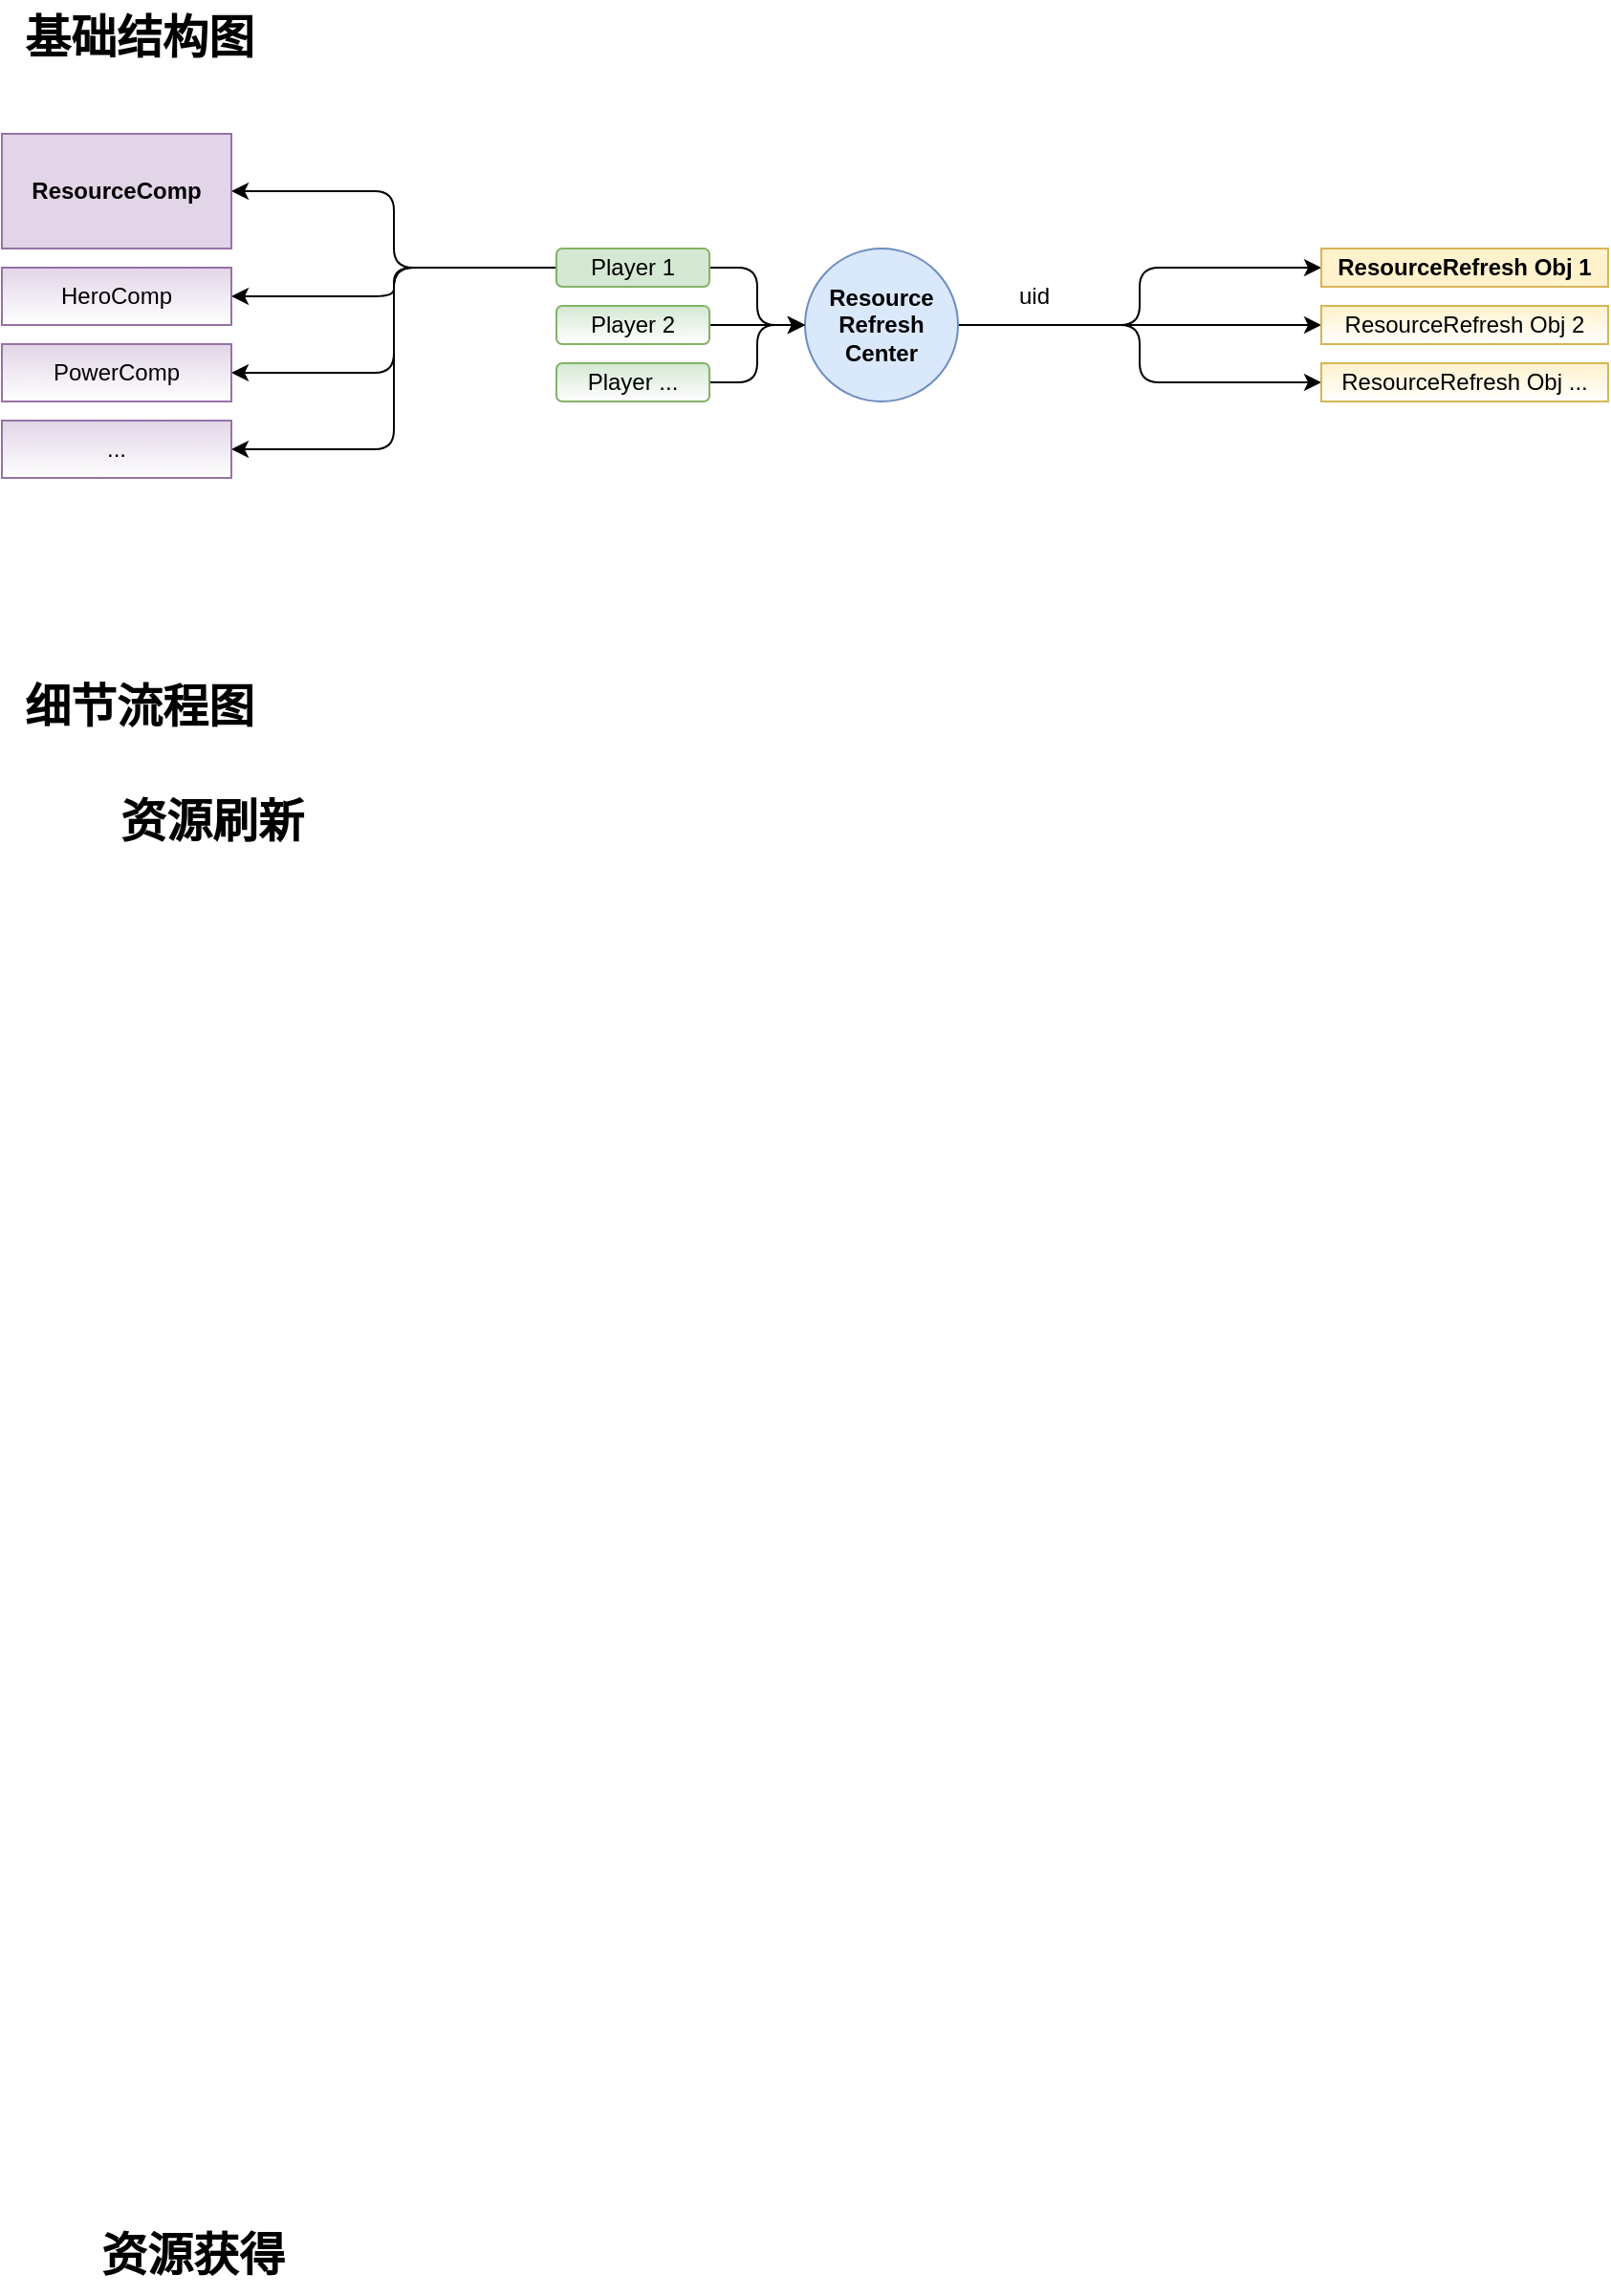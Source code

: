 <mxfile version="14.7.9" type="github">
  <diagram id="clF8JfVPP5VjIg8GsH7U" name="第 1 页">
    <mxGraphModel dx="796" dy="1108" grid="1" gridSize="10" guides="1" tooltips="1" connect="1" arrows="1" fold="1" page="1" pageScale="1" pageWidth="1654" pageHeight="2336" background="none" math="0" shadow="0">
      <root>
        <mxCell id="0" />
        <mxCell id="1" parent="0" />
        <mxCell id="XA1P6dd8JG6inwG9xLOR-65" style="edgeStyle=orthogonalEdgeStyle;orthogonalLoop=1;jettySize=auto;html=1;entryX=0;entryY=0.5;entryDx=0;entryDy=0;" edge="1" parent="1" source="XA1P6dd8JG6inwG9xLOR-1" target="XA1P6dd8JG6inwG9xLOR-8">
          <mxGeometry relative="1" as="geometry">
            <Array as="points">
              <mxPoint x="880" y="210" />
              <mxPoint x="880" y="210" />
            </Array>
          </mxGeometry>
        </mxCell>
        <mxCell id="XA1P6dd8JG6inwG9xLOR-66" style="edgeStyle=orthogonalEdgeStyle;orthogonalLoop=1;jettySize=auto;html=1;" edge="1" parent="1" source="XA1P6dd8JG6inwG9xLOR-1" target="XA1P6dd8JG6inwG9xLOR-7">
          <mxGeometry relative="1" as="geometry" />
        </mxCell>
        <mxCell id="XA1P6dd8JG6inwG9xLOR-67" style="edgeStyle=orthogonalEdgeStyle;orthogonalLoop=1;jettySize=auto;html=1;" edge="1" parent="1" source="XA1P6dd8JG6inwG9xLOR-1" target="XA1P6dd8JG6inwG9xLOR-10">
          <mxGeometry relative="1" as="geometry" />
        </mxCell>
        <mxCell id="XA1P6dd8JG6inwG9xLOR-1" value="Resource&lt;br&gt;Refresh&lt;br&gt;Center" style="ellipse;whiteSpace=wrap;html=1;aspect=fixed;fillColor=#dae8fc;strokeColor=#6c8ebf;shadow=0;fontStyle=1" vertex="1" parent="1">
          <mxGeometry x="650" y="170" width="80" height="80" as="geometry" />
        </mxCell>
        <mxCell id="XA1P6dd8JG6inwG9xLOR-35" style="edgeStyle=orthogonalEdgeStyle;orthogonalLoop=1;jettySize=auto;html=1;entryX=1;entryY=0.5;entryDx=0;entryDy=0;" edge="1" parent="1" source="XA1P6dd8JG6inwG9xLOR-3" target="XA1P6dd8JG6inwG9xLOR-29">
          <mxGeometry relative="1" as="geometry" />
        </mxCell>
        <mxCell id="XA1P6dd8JG6inwG9xLOR-37" style="edgeStyle=orthogonalEdgeStyle;orthogonalLoop=1;jettySize=auto;html=1;" edge="1" parent="1" source="XA1P6dd8JG6inwG9xLOR-3" target="XA1P6dd8JG6inwG9xLOR-32">
          <mxGeometry relative="1" as="geometry" />
        </mxCell>
        <mxCell id="XA1P6dd8JG6inwG9xLOR-40" style="edgeStyle=orthogonalEdgeStyle;orthogonalLoop=1;jettySize=auto;html=1;entryX=1;entryY=0.5;entryDx=0;entryDy=0;" edge="1" parent="1" source="XA1P6dd8JG6inwG9xLOR-3" target="XA1P6dd8JG6inwG9xLOR-33">
          <mxGeometry relative="1" as="geometry" />
        </mxCell>
        <mxCell id="XA1P6dd8JG6inwG9xLOR-41" style="edgeStyle=orthogonalEdgeStyle;orthogonalLoop=1;jettySize=auto;html=1;entryX=1;entryY=0.5;entryDx=0;entryDy=0;" edge="1" parent="1" source="XA1P6dd8JG6inwG9xLOR-3" target="XA1P6dd8JG6inwG9xLOR-34">
          <mxGeometry relative="1" as="geometry" />
        </mxCell>
        <mxCell id="XA1P6dd8JG6inwG9xLOR-42" style="edgeStyle=orthogonalEdgeStyle;orthogonalLoop=1;jettySize=auto;html=1;" edge="1" parent="1" source="XA1P6dd8JG6inwG9xLOR-3" target="XA1P6dd8JG6inwG9xLOR-1">
          <mxGeometry relative="1" as="geometry" />
        </mxCell>
        <mxCell id="XA1P6dd8JG6inwG9xLOR-3" value="Player 1" style="rounded=1;whiteSpace=wrap;html=1;fillColor=#d5e8d4;strokeColor=#82b366;" vertex="1" parent="1">
          <mxGeometry x="520" y="170" width="80" height="20" as="geometry" />
        </mxCell>
        <mxCell id="XA1P6dd8JG6inwG9xLOR-43" style="edgeStyle=orthogonalEdgeStyle;orthogonalLoop=1;jettySize=auto;html=1;entryX=0;entryY=0.5;entryDx=0;entryDy=0;" edge="1" parent="1" source="XA1P6dd8JG6inwG9xLOR-4" target="XA1P6dd8JG6inwG9xLOR-1">
          <mxGeometry relative="1" as="geometry" />
        </mxCell>
        <mxCell id="XA1P6dd8JG6inwG9xLOR-4" value="Player 2" style="rounded=1;whiteSpace=wrap;html=1;fillColor=#d5e8d4;strokeColor=#82b366;gradientColor=#ffffff;" vertex="1" parent="1">
          <mxGeometry x="520" y="200" width="80" height="20" as="geometry" />
        </mxCell>
        <mxCell id="XA1P6dd8JG6inwG9xLOR-44" style="edgeStyle=orthogonalEdgeStyle;orthogonalLoop=1;jettySize=auto;html=1;" edge="1" parent="1" source="XA1P6dd8JG6inwG9xLOR-6" target="XA1P6dd8JG6inwG9xLOR-1">
          <mxGeometry relative="1" as="geometry" />
        </mxCell>
        <mxCell id="XA1P6dd8JG6inwG9xLOR-6" value="Player ..." style="rounded=1;whiteSpace=wrap;html=1;fillColor=#d5e8d4;strokeColor=#82b366;gradientColor=#ffffff;" vertex="1" parent="1">
          <mxGeometry x="520" y="230" width="80" height="20" as="geometry" />
        </mxCell>
        <mxCell id="XA1P6dd8JG6inwG9xLOR-7" value="ResourceRefresh Obj 1" style="rounded=0;whiteSpace=wrap;html=1;fillColor=#fff2cc;strokeColor=#d6b656;fontStyle=1" vertex="1" parent="1">
          <mxGeometry x="920" y="170" width="150" height="20" as="geometry" />
        </mxCell>
        <mxCell id="XA1P6dd8JG6inwG9xLOR-8" value="ResourceRefresh Obj 2" style="rounded=0;whiteSpace=wrap;html=1;fillColor=#fff2cc;strokeColor=#d6b656;gradientColor=#ffffff;" vertex="1" parent="1">
          <mxGeometry x="920" y="200" width="150" height="20" as="geometry" />
        </mxCell>
        <mxCell id="XA1P6dd8JG6inwG9xLOR-10" value="ResourceRefresh Obj ..." style="rounded=0;whiteSpace=wrap;html=1;fillColor=#fff2cc;strokeColor=#d6b656;gradientColor=#ffffff;" vertex="1" parent="1">
          <mxGeometry x="920" y="230" width="150" height="20" as="geometry" />
        </mxCell>
        <mxCell id="XA1P6dd8JG6inwG9xLOR-29" value="ResourceComp" style="rounded=0;whiteSpace=wrap;html=1;fillColor=#e1d5e7;strokeColor=#9673a6;fontStyle=1" vertex="1" parent="1">
          <mxGeometry x="230" y="110" width="120" height="60" as="geometry" />
        </mxCell>
        <mxCell id="XA1P6dd8JG6inwG9xLOR-32" value="HeroComp" style="rounded=0;whiteSpace=wrap;html=1;fillColor=#e1d5e7;strokeColor=#9673a6;gradientColor=#ffffff;" vertex="1" parent="1">
          <mxGeometry x="230" y="180" width="120" height="30" as="geometry" />
        </mxCell>
        <mxCell id="XA1P6dd8JG6inwG9xLOR-33" value="PowerComp" style="rounded=0;whiteSpace=wrap;html=1;fillColor=#e1d5e7;strokeColor=#9673a6;gradientColor=#ffffff;" vertex="1" parent="1">
          <mxGeometry x="230" y="220" width="120" height="30" as="geometry" />
        </mxCell>
        <mxCell id="XA1P6dd8JG6inwG9xLOR-34" value="..." style="rounded=0;whiteSpace=wrap;html=1;fillColor=#e1d5e7;strokeColor=#9673a6;gradientColor=#ffffff;" vertex="1" parent="1">
          <mxGeometry x="230" y="260" width="120" height="30" as="geometry" />
        </mxCell>
        <UserObject label="uid" placeholders="1" name="Variable" id="XA1P6dd8JG6inwG9xLOR-60">
          <mxCell style="text;html=1;strokeColor=none;fillColor=none;align=center;verticalAlign=middle;whiteSpace=wrap;overflow=hidden;" vertex="1" parent="1">
            <mxGeometry x="730" y="185" width="80" height="20" as="geometry" />
          </mxCell>
        </UserObject>
        <mxCell id="XA1P6dd8JG6inwG9xLOR-68" value="基础结构图" style="text;strokeColor=none;fillColor=none;html=1;fontSize=24;fontStyle=1;verticalAlign=middle;align=left;shadow=0;" vertex="1" parent="1">
          <mxGeometry x="240" y="40" width="100" height="40" as="geometry" />
        </mxCell>
        <mxCell id="XA1P6dd8JG6inwG9xLOR-69" value="细节流程图" style="text;strokeColor=none;fillColor=none;html=1;fontSize=24;fontStyle=1;verticalAlign=middle;align=left;shadow=0;" vertex="1" parent="1">
          <mxGeometry x="240" y="390" width="100" height="40" as="geometry" />
        </mxCell>
        <mxCell id="XA1P6dd8JG6inwG9xLOR-70" value="资源刷新" style="text;strokeColor=none;fillColor=none;html=1;fontSize=24;fontStyle=1;verticalAlign=middle;align=left;shadow=0;" vertex="1" parent="1">
          <mxGeometry x="290" y="450" width="100" height="40" as="geometry" />
        </mxCell>
        <mxCell id="XA1P6dd8JG6inwG9xLOR-72" value="资源获得" style="text;strokeColor=none;fillColor=none;html=1;fontSize=24;fontStyle=1;verticalAlign=middle;align=left;shadow=0;" vertex="1" parent="1">
          <mxGeometry x="280" y="1200" width="100" height="40" as="geometry" />
        </mxCell>
      </root>
    </mxGraphModel>
  </diagram>
</mxfile>
